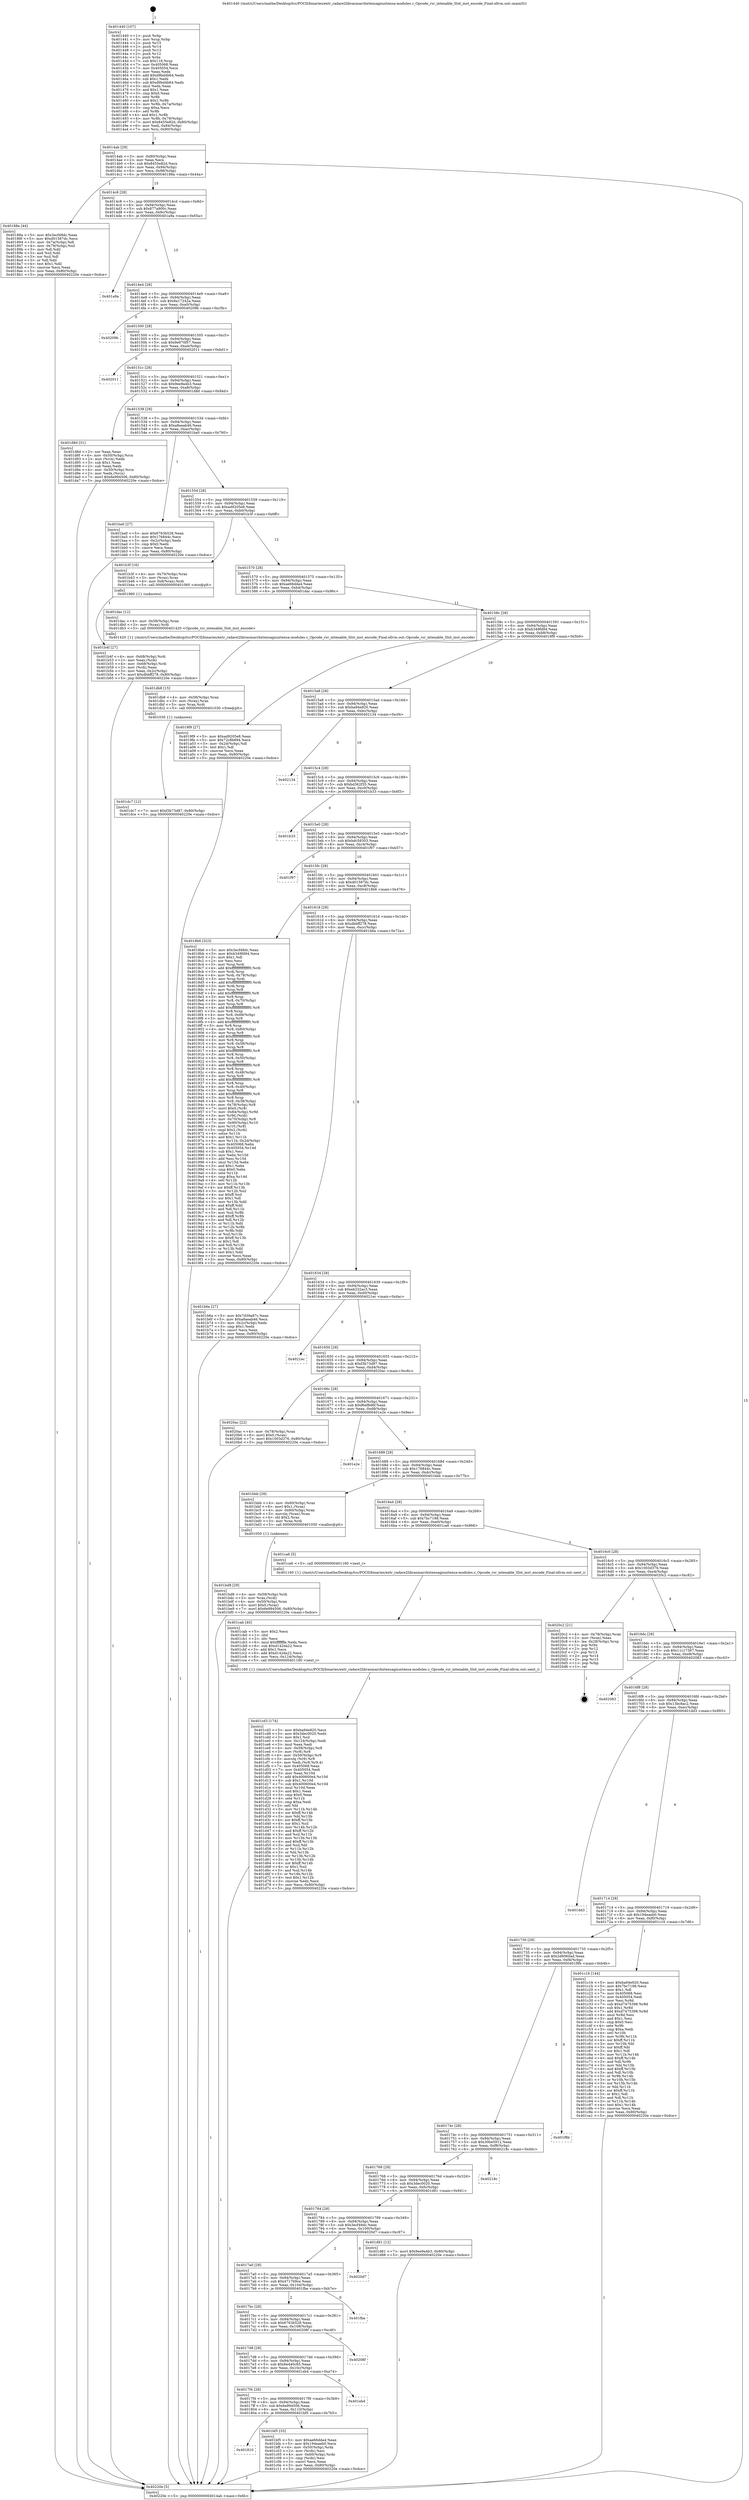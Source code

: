 digraph "0x401440" {
  label = "0x401440 (/mnt/c/Users/mathe/Desktop/tcc/POCII/binaries/extr_radare2librasmarchxtensagnuxtensa-modules.c_Opcode_rsr_intenable_Slot_inst_encode_Final-ollvm.out::main(0))"
  labelloc = "t"
  node[shape=record]

  Entry [label="",width=0.3,height=0.3,shape=circle,fillcolor=black,style=filled]
  "0x4014ab" [label="{
     0x4014ab [29]\l
     | [instrs]\l
     &nbsp;&nbsp;0x4014ab \<+3\>: mov -0x80(%rbp),%eax\l
     &nbsp;&nbsp;0x4014ae \<+2\>: mov %eax,%ecx\l
     &nbsp;&nbsp;0x4014b0 \<+6\>: sub $0x8455e82d,%ecx\l
     &nbsp;&nbsp;0x4014b6 \<+6\>: mov %eax,-0x94(%rbp)\l
     &nbsp;&nbsp;0x4014bc \<+6\>: mov %ecx,-0x98(%rbp)\l
     &nbsp;&nbsp;0x4014c2 \<+6\>: je 000000000040188a \<main+0x44a\>\l
  }"]
  "0x40188a" [label="{
     0x40188a [44]\l
     | [instrs]\l
     &nbsp;&nbsp;0x40188a \<+5\>: mov $0x3ecf48dc,%eax\l
     &nbsp;&nbsp;0x40188f \<+5\>: mov $0xd01587dc,%ecx\l
     &nbsp;&nbsp;0x401894 \<+3\>: mov -0x7a(%rbp),%dl\l
     &nbsp;&nbsp;0x401897 \<+4\>: mov -0x79(%rbp),%sil\l
     &nbsp;&nbsp;0x40189b \<+3\>: mov %dl,%dil\l
     &nbsp;&nbsp;0x40189e \<+3\>: and %sil,%dil\l
     &nbsp;&nbsp;0x4018a1 \<+3\>: xor %sil,%dl\l
     &nbsp;&nbsp;0x4018a4 \<+3\>: or %dl,%dil\l
     &nbsp;&nbsp;0x4018a7 \<+4\>: test $0x1,%dil\l
     &nbsp;&nbsp;0x4018ab \<+3\>: cmovne %ecx,%eax\l
     &nbsp;&nbsp;0x4018ae \<+3\>: mov %eax,-0x80(%rbp)\l
     &nbsp;&nbsp;0x4018b1 \<+5\>: jmp 000000000040220e \<main+0xdce\>\l
  }"]
  "0x4014c8" [label="{
     0x4014c8 [28]\l
     | [instrs]\l
     &nbsp;&nbsp;0x4014c8 \<+5\>: jmp 00000000004014cd \<main+0x8d\>\l
     &nbsp;&nbsp;0x4014cd \<+6\>: mov -0x94(%rbp),%eax\l
     &nbsp;&nbsp;0x4014d3 \<+5\>: sub $0x877a900c,%eax\l
     &nbsp;&nbsp;0x4014d8 \<+6\>: mov %eax,-0x9c(%rbp)\l
     &nbsp;&nbsp;0x4014de \<+6\>: je 0000000000401a9a \<main+0x65a\>\l
  }"]
  "0x40220e" [label="{
     0x40220e [5]\l
     | [instrs]\l
     &nbsp;&nbsp;0x40220e \<+5\>: jmp 00000000004014ab \<main+0x6b\>\l
  }"]
  "0x401440" [label="{
     0x401440 [107]\l
     | [instrs]\l
     &nbsp;&nbsp;0x401440 \<+1\>: push %rbp\l
     &nbsp;&nbsp;0x401441 \<+3\>: mov %rsp,%rbp\l
     &nbsp;&nbsp;0x401444 \<+2\>: push %r15\l
     &nbsp;&nbsp;0x401446 \<+2\>: push %r14\l
     &nbsp;&nbsp;0x401448 \<+2\>: push %r13\l
     &nbsp;&nbsp;0x40144a \<+2\>: push %r12\l
     &nbsp;&nbsp;0x40144c \<+1\>: push %rbx\l
     &nbsp;&nbsp;0x40144d \<+7\>: sub $0x118,%rsp\l
     &nbsp;&nbsp;0x401454 \<+7\>: mov 0x405068,%eax\l
     &nbsp;&nbsp;0x40145b \<+7\>: mov 0x405054,%ecx\l
     &nbsp;&nbsp;0x401462 \<+2\>: mov %eax,%edx\l
     &nbsp;&nbsp;0x401464 \<+6\>: add $0xd9bd4b64,%edx\l
     &nbsp;&nbsp;0x40146a \<+3\>: sub $0x1,%edx\l
     &nbsp;&nbsp;0x40146d \<+6\>: sub $0xd9bd4b64,%edx\l
     &nbsp;&nbsp;0x401473 \<+3\>: imul %edx,%eax\l
     &nbsp;&nbsp;0x401476 \<+3\>: and $0x1,%eax\l
     &nbsp;&nbsp;0x401479 \<+3\>: cmp $0x0,%eax\l
     &nbsp;&nbsp;0x40147c \<+4\>: sete %r8b\l
     &nbsp;&nbsp;0x401480 \<+4\>: and $0x1,%r8b\l
     &nbsp;&nbsp;0x401484 \<+4\>: mov %r8b,-0x7a(%rbp)\l
     &nbsp;&nbsp;0x401488 \<+3\>: cmp $0xa,%ecx\l
     &nbsp;&nbsp;0x40148b \<+4\>: setl %r8b\l
     &nbsp;&nbsp;0x40148f \<+4\>: and $0x1,%r8b\l
     &nbsp;&nbsp;0x401493 \<+4\>: mov %r8b,-0x79(%rbp)\l
     &nbsp;&nbsp;0x401497 \<+7\>: movl $0x8455e82d,-0x80(%rbp)\l
     &nbsp;&nbsp;0x40149e \<+6\>: mov %edi,-0x84(%rbp)\l
     &nbsp;&nbsp;0x4014a4 \<+7\>: mov %rsi,-0x90(%rbp)\l
  }"]
  Exit [label="",width=0.3,height=0.3,shape=circle,fillcolor=black,style=filled,peripheries=2]
  "0x401a9a" [label="{
     0x401a9a\l
  }", style=dashed]
  "0x4014e4" [label="{
     0x4014e4 [28]\l
     | [instrs]\l
     &nbsp;&nbsp;0x4014e4 \<+5\>: jmp 00000000004014e9 \<main+0xa9\>\l
     &nbsp;&nbsp;0x4014e9 \<+6\>: mov -0x94(%rbp),%eax\l
     &nbsp;&nbsp;0x4014ef \<+5\>: sub $0x8a17242a,%eax\l
     &nbsp;&nbsp;0x4014f4 \<+6\>: mov %eax,-0xa0(%rbp)\l
     &nbsp;&nbsp;0x4014fa \<+6\>: je 000000000040209b \<main+0xc5b\>\l
  }"]
  "0x401dc7" [label="{
     0x401dc7 [12]\l
     | [instrs]\l
     &nbsp;&nbsp;0x401dc7 \<+7\>: movl $0xf3b73d97,-0x80(%rbp)\l
     &nbsp;&nbsp;0x401dce \<+5\>: jmp 000000000040220e \<main+0xdce\>\l
  }"]
  "0x40209b" [label="{
     0x40209b\l
  }", style=dashed]
  "0x401500" [label="{
     0x401500 [28]\l
     | [instrs]\l
     &nbsp;&nbsp;0x401500 \<+5\>: jmp 0000000000401505 \<main+0xc5\>\l
     &nbsp;&nbsp;0x401505 \<+6\>: mov -0x94(%rbp),%eax\l
     &nbsp;&nbsp;0x40150b \<+5\>: sub $0x9e970f57,%eax\l
     &nbsp;&nbsp;0x401510 \<+6\>: mov %eax,-0xa4(%rbp)\l
     &nbsp;&nbsp;0x401516 \<+6\>: je 0000000000402011 \<main+0xbd1\>\l
  }"]
  "0x401db8" [label="{
     0x401db8 [15]\l
     | [instrs]\l
     &nbsp;&nbsp;0x401db8 \<+4\>: mov -0x58(%rbp),%rax\l
     &nbsp;&nbsp;0x401dbc \<+3\>: mov (%rax),%rax\l
     &nbsp;&nbsp;0x401dbf \<+3\>: mov %rax,%rdi\l
     &nbsp;&nbsp;0x401dc2 \<+5\>: call 0000000000401030 \<free@plt\>\l
     | [calls]\l
     &nbsp;&nbsp;0x401030 \{1\} (unknown)\l
  }"]
  "0x402011" [label="{
     0x402011\l
  }", style=dashed]
  "0x40151c" [label="{
     0x40151c [28]\l
     | [instrs]\l
     &nbsp;&nbsp;0x40151c \<+5\>: jmp 0000000000401521 \<main+0xe1\>\l
     &nbsp;&nbsp;0x401521 \<+6\>: mov -0x94(%rbp),%eax\l
     &nbsp;&nbsp;0x401527 \<+5\>: sub $0x9ee9a4b3,%eax\l
     &nbsp;&nbsp;0x40152c \<+6\>: mov %eax,-0xa8(%rbp)\l
     &nbsp;&nbsp;0x401532 \<+6\>: je 0000000000401d8d \<main+0x94d\>\l
  }"]
  "0x401cd3" [label="{
     0x401cd3 [174]\l
     | [instrs]\l
     &nbsp;&nbsp;0x401cd3 \<+5\>: mov $0xba94e920,%ecx\l
     &nbsp;&nbsp;0x401cd8 \<+5\>: mov $0x3dec0020,%edx\l
     &nbsp;&nbsp;0x401cdd \<+3\>: mov $0x1,%sil\l
     &nbsp;&nbsp;0x401ce0 \<+6\>: mov -0x124(%rbp),%edi\l
     &nbsp;&nbsp;0x401ce6 \<+3\>: imul %eax,%edi\l
     &nbsp;&nbsp;0x401ce9 \<+4\>: mov -0x58(%rbp),%r8\l
     &nbsp;&nbsp;0x401ced \<+3\>: mov (%r8),%r8\l
     &nbsp;&nbsp;0x401cf0 \<+4\>: mov -0x50(%rbp),%r9\l
     &nbsp;&nbsp;0x401cf4 \<+3\>: movslq (%r9),%r9\l
     &nbsp;&nbsp;0x401cf7 \<+4\>: mov %edi,(%r8,%r9,4)\l
     &nbsp;&nbsp;0x401cfb \<+7\>: mov 0x405068,%eax\l
     &nbsp;&nbsp;0x401d02 \<+7\>: mov 0x405054,%edi\l
     &nbsp;&nbsp;0x401d09 \<+3\>: mov %eax,%r10d\l
     &nbsp;&nbsp;0x401d0c \<+7\>: add $0x400600e4,%r10d\l
     &nbsp;&nbsp;0x401d13 \<+4\>: sub $0x1,%r10d\l
     &nbsp;&nbsp;0x401d17 \<+7\>: sub $0x400600e4,%r10d\l
     &nbsp;&nbsp;0x401d1e \<+4\>: imul %r10d,%eax\l
     &nbsp;&nbsp;0x401d22 \<+3\>: and $0x1,%eax\l
     &nbsp;&nbsp;0x401d25 \<+3\>: cmp $0x0,%eax\l
     &nbsp;&nbsp;0x401d28 \<+4\>: sete %r11b\l
     &nbsp;&nbsp;0x401d2c \<+3\>: cmp $0xa,%edi\l
     &nbsp;&nbsp;0x401d2f \<+3\>: setl %bl\l
     &nbsp;&nbsp;0x401d32 \<+3\>: mov %r11b,%r14b\l
     &nbsp;&nbsp;0x401d35 \<+4\>: xor $0xff,%r14b\l
     &nbsp;&nbsp;0x401d39 \<+3\>: mov %bl,%r15b\l
     &nbsp;&nbsp;0x401d3c \<+4\>: xor $0xff,%r15b\l
     &nbsp;&nbsp;0x401d40 \<+4\>: xor $0x1,%sil\l
     &nbsp;&nbsp;0x401d44 \<+3\>: mov %r14b,%r12b\l
     &nbsp;&nbsp;0x401d47 \<+4\>: and $0xff,%r12b\l
     &nbsp;&nbsp;0x401d4b \<+3\>: and %sil,%r11b\l
     &nbsp;&nbsp;0x401d4e \<+3\>: mov %r15b,%r13b\l
     &nbsp;&nbsp;0x401d51 \<+4\>: and $0xff,%r13b\l
     &nbsp;&nbsp;0x401d55 \<+3\>: and %sil,%bl\l
     &nbsp;&nbsp;0x401d58 \<+3\>: or %r11b,%r12b\l
     &nbsp;&nbsp;0x401d5b \<+3\>: or %bl,%r13b\l
     &nbsp;&nbsp;0x401d5e \<+3\>: xor %r13b,%r12b\l
     &nbsp;&nbsp;0x401d61 \<+3\>: or %r15b,%r14b\l
     &nbsp;&nbsp;0x401d64 \<+4\>: xor $0xff,%r14b\l
     &nbsp;&nbsp;0x401d68 \<+4\>: or $0x1,%sil\l
     &nbsp;&nbsp;0x401d6c \<+3\>: and %sil,%r14b\l
     &nbsp;&nbsp;0x401d6f \<+3\>: or %r14b,%r12b\l
     &nbsp;&nbsp;0x401d72 \<+4\>: test $0x1,%r12b\l
     &nbsp;&nbsp;0x401d76 \<+3\>: cmovne %edx,%ecx\l
     &nbsp;&nbsp;0x401d79 \<+3\>: mov %ecx,-0x80(%rbp)\l
     &nbsp;&nbsp;0x401d7c \<+5\>: jmp 000000000040220e \<main+0xdce\>\l
  }"]
  "0x401d8d" [label="{
     0x401d8d [31]\l
     | [instrs]\l
     &nbsp;&nbsp;0x401d8d \<+2\>: xor %eax,%eax\l
     &nbsp;&nbsp;0x401d8f \<+4\>: mov -0x50(%rbp),%rcx\l
     &nbsp;&nbsp;0x401d93 \<+2\>: mov (%rcx),%edx\l
     &nbsp;&nbsp;0x401d95 \<+3\>: sub $0x1,%eax\l
     &nbsp;&nbsp;0x401d98 \<+2\>: sub %eax,%edx\l
     &nbsp;&nbsp;0x401d9a \<+4\>: mov -0x50(%rbp),%rcx\l
     &nbsp;&nbsp;0x401d9e \<+2\>: mov %edx,(%rcx)\l
     &nbsp;&nbsp;0x401da0 \<+7\>: movl $0x6e994506,-0x80(%rbp)\l
     &nbsp;&nbsp;0x401da7 \<+5\>: jmp 000000000040220e \<main+0xdce\>\l
  }"]
  "0x401538" [label="{
     0x401538 [28]\l
     | [instrs]\l
     &nbsp;&nbsp;0x401538 \<+5\>: jmp 000000000040153d \<main+0xfd\>\l
     &nbsp;&nbsp;0x40153d \<+6\>: mov -0x94(%rbp),%eax\l
     &nbsp;&nbsp;0x401543 \<+5\>: sub $0xa8aeab46,%eax\l
     &nbsp;&nbsp;0x401548 \<+6\>: mov %eax,-0xac(%rbp)\l
     &nbsp;&nbsp;0x40154e \<+6\>: je 0000000000401ba0 \<main+0x760\>\l
  }"]
  "0x401cab" [label="{
     0x401cab [40]\l
     | [instrs]\l
     &nbsp;&nbsp;0x401cab \<+5\>: mov $0x2,%ecx\l
     &nbsp;&nbsp;0x401cb0 \<+1\>: cltd\l
     &nbsp;&nbsp;0x401cb1 \<+2\>: idiv %ecx\l
     &nbsp;&nbsp;0x401cb3 \<+6\>: imul $0xfffffffe,%edx,%ecx\l
     &nbsp;&nbsp;0x401cb9 \<+6\>: sub $0xd142da22,%ecx\l
     &nbsp;&nbsp;0x401cbf \<+3\>: add $0x1,%ecx\l
     &nbsp;&nbsp;0x401cc2 \<+6\>: add $0xd142da22,%ecx\l
     &nbsp;&nbsp;0x401cc8 \<+6\>: mov %ecx,-0x124(%rbp)\l
     &nbsp;&nbsp;0x401cce \<+5\>: call 0000000000401160 \<next_i\>\l
     | [calls]\l
     &nbsp;&nbsp;0x401160 \{1\} (/mnt/c/Users/mathe/Desktop/tcc/POCII/binaries/extr_radare2librasmarchxtensagnuxtensa-modules.c_Opcode_rsr_intenable_Slot_inst_encode_Final-ollvm.out::next_i)\l
  }"]
  "0x401ba0" [label="{
     0x401ba0 [27]\l
     | [instrs]\l
     &nbsp;&nbsp;0x401ba0 \<+5\>: mov $0x6763b528,%eax\l
     &nbsp;&nbsp;0x401ba5 \<+5\>: mov $0x176844c,%ecx\l
     &nbsp;&nbsp;0x401baa \<+3\>: mov -0x2c(%rbp),%edx\l
     &nbsp;&nbsp;0x401bad \<+3\>: cmp $0x0,%edx\l
     &nbsp;&nbsp;0x401bb0 \<+3\>: cmove %ecx,%eax\l
     &nbsp;&nbsp;0x401bb3 \<+3\>: mov %eax,-0x80(%rbp)\l
     &nbsp;&nbsp;0x401bb6 \<+5\>: jmp 000000000040220e \<main+0xdce\>\l
  }"]
  "0x401554" [label="{
     0x401554 [28]\l
     | [instrs]\l
     &nbsp;&nbsp;0x401554 \<+5\>: jmp 0000000000401559 \<main+0x119\>\l
     &nbsp;&nbsp;0x401559 \<+6\>: mov -0x94(%rbp),%eax\l
     &nbsp;&nbsp;0x40155f \<+5\>: sub $0xad9205e8,%eax\l
     &nbsp;&nbsp;0x401564 \<+6\>: mov %eax,-0xb0(%rbp)\l
     &nbsp;&nbsp;0x40156a \<+6\>: je 0000000000401b3f \<main+0x6ff\>\l
  }"]
  "0x401810" [label="{
     0x401810\l
  }", style=dashed]
  "0x401b3f" [label="{
     0x401b3f [16]\l
     | [instrs]\l
     &nbsp;&nbsp;0x401b3f \<+4\>: mov -0x70(%rbp),%rax\l
     &nbsp;&nbsp;0x401b43 \<+3\>: mov (%rax),%rax\l
     &nbsp;&nbsp;0x401b46 \<+4\>: mov 0x8(%rax),%rdi\l
     &nbsp;&nbsp;0x401b4a \<+5\>: call 0000000000401060 \<atoi@plt\>\l
     | [calls]\l
     &nbsp;&nbsp;0x401060 \{1\} (unknown)\l
  }"]
  "0x401570" [label="{
     0x401570 [28]\l
     | [instrs]\l
     &nbsp;&nbsp;0x401570 \<+5\>: jmp 0000000000401575 \<main+0x135\>\l
     &nbsp;&nbsp;0x401575 \<+6\>: mov -0x94(%rbp),%eax\l
     &nbsp;&nbsp;0x40157b \<+5\>: sub $0xae66dda4,%eax\l
     &nbsp;&nbsp;0x401580 \<+6\>: mov %eax,-0xb4(%rbp)\l
     &nbsp;&nbsp;0x401586 \<+6\>: je 0000000000401dac \<main+0x96c\>\l
  }"]
  "0x401bf5" [label="{
     0x401bf5 [33]\l
     | [instrs]\l
     &nbsp;&nbsp;0x401bf5 \<+5\>: mov $0xae66dda4,%eax\l
     &nbsp;&nbsp;0x401bfa \<+5\>: mov $0x194eaeb0,%ecx\l
     &nbsp;&nbsp;0x401bff \<+4\>: mov -0x50(%rbp),%rdx\l
     &nbsp;&nbsp;0x401c03 \<+2\>: mov (%rdx),%esi\l
     &nbsp;&nbsp;0x401c05 \<+4\>: mov -0x60(%rbp),%rdx\l
     &nbsp;&nbsp;0x401c09 \<+2\>: cmp (%rdx),%esi\l
     &nbsp;&nbsp;0x401c0b \<+3\>: cmovl %ecx,%eax\l
     &nbsp;&nbsp;0x401c0e \<+3\>: mov %eax,-0x80(%rbp)\l
     &nbsp;&nbsp;0x401c11 \<+5\>: jmp 000000000040220e \<main+0xdce\>\l
  }"]
  "0x401dac" [label="{
     0x401dac [12]\l
     | [instrs]\l
     &nbsp;&nbsp;0x401dac \<+4\>: mov -0x58(%rbp),%rax\l
     &nbsp;&nbsp;0x401db0 \<+3\>: mov (%rax),%rdi\l
     &nbsp;&nbsp;0x401db3 \<+5\>: call 0000000000401420 \<Opcode_rsr_intenable_Slot_inst_encode\>\l
     | [calls]\l
     &nbsp;&nbsp;0x401420 \{1\} (/mnt/c/Users/mathe/Desktop/tcc/POCII/binaries/extr_radare2librasmarchxtensagnuxtensa-modules.c_Opcode_rsr_intenable_Slot_inst_encode_Final-ollvm.out::Opcode_rsr_intenable_Slot_inst_encode)\l
  }"]
  "0x40158c" [label="{
     0x40158c [28]\l
     | [instrs]\l
     &nbsp;&nbsp;0x40158c \<+5\>: jmp 0000000000401591 \<main+0x151\>\l
     &nbsp;&nbsp;0x401591 \<+6\>: mov -0x94(%rbp),%eax\l
     &nbsp;&nbsp;0x401597 \<+5\>: sub $0xb349fd94,%eax\l
     &nbsp;&nbsp;0x40159c \<+6\>: mov %eax,-0xb8(%rbp)\l
     &nbsp;&nbsp;0x4015a2 \<+6\>: je 00000000004019f9 \<main+0x5b9\>\l
  }"]
  "0x4017f4" [label="{
     0x4017f4 [28]\l
     | [instrs]\l
     &nbsp;&nbsp;0x4017f4 \<+5\>: jmp 00000000004017f9 \<main+0x3b9\>\l
     &nbsp;&nbsp;0x4017f9 \<+6\>: mov -0x94(%rbp),%eax\l
     &nbsp;&nbsp;0x4017ff \<+5\>: sub $0x6e994506,%eax\l
     &nbsp;&nbsp;0x401804 \<+6\>: mov %eax,-0x110(%rbp)\l
     &nbsp;&nbsp;0x40180a \<+6\>: je 0000000000401bf5 \<main+0x7b5\>\l
  }"]
  "0x4019f9" [label="{
     0x4019f9 [27]\l
     | [instrs]\l
     &nbsp;&nbsp;0x4019f9 \<+5\>: mov $0xad9205e8,%eax\l
     &nbsp;&nbsp;0x4019fe \<+5\>: mov $0x72c8b894,%ecx\l
     &nbsp;&nbsp;0x401a03 \<+3\>: mov -0x2d(%rbp),%dl\l
     &nbsp;&nbsp;0x401a06 \<+3\>: test $0x1,%dl\l
     &nbsp;&nbsp;0x401a09 \<+3\>: cmovne %ecx,%eax\l
     &nbsp;&nbsp;0x401a0c \<+3\>: mov %eax,-0x80(%rbp)\l
     &nbsp;&nbsp;0x401a0f \<+5\>: jmp 000000000040220e \<main+0xdce\>\l
  }"]
  "0x4015a8" [label="{
     0x4015a8 [28]\l
     | [instrs]\l
     &nbsp;&nbsp;0x4015a8 \<+5\>: jmp 00000000004015ad \<main+0x16d\>\l
     &nbsp;&nbsp;0x4015ad \<+6\>: mov -0x94(%rbp),%eax\l
     &nbsp;&nbsp;0x4015b3 \<+5\>: sub $0xba94e920,%eax\l
     &nbsp;&nbsp;0x4015b8 \<+6\>: mov %eax,-0xbc(%rbp)\l
     &nbsp;&nbsp;0x4015be \<+6\>: je 0000000000402134 \<main+0xcf4\>\l
  }"]
  "0x401eb4" [label="{
     0x401eb4\l
  }", style=dashed]
  "0x402134" [label="{
     0x402134\l
  }", style=dashed]
  "0x4015c4" [label="{
     0x4015c4 [28]\l
     | [instrs]\l
     &nbsp;&nbsp;0x4015c4 \<+5\>: jmp 00000000004015c9 \<main+0x189\>\l
     &nbsp;&nbsp;0x4015c9 \<+6\>: mov -0x94(%rbp),%eax\l
     &nbsp;&nbsp;0x4015cf \<+5\>: sub $0xbd362f35,%eax\l
     &nbsp;&nbsp;0x4015d4 \<+6\>: mov %eax,-0xc0(%rbp)\l
     &nbsp;&nbsp;0x4015da \<+6\>: je 0000000000401b33 \<main+0x6f3\>\l
  }"]
  "0x4017d8" [label="{
     0x4017d8 [28]\l
     | [instrs]\l
     &nbsp;&nbsp;0x4017d8 \<+5\>: jmp 00000000004017dd \<main+0x39d\>\l
     &nbsp;&nbsp;0x4017dd \<+6\>: mov -0x94(%rbp),%eax\l
     &nbsp;&nbsp;0x4017e3 \<+5\>: sub $0x6e440c65,%eax\l
     &nbsp;&nbsp;0x4017e8 \<+6\>: mov %eax,-0x10c(%rbp)\l
     &nbsp;&nbsp;0x4017ee \<+6\>: je 0000000000401eb4 \<main+0xa74\>\l
  }"]
  "0x401b33" [label="{
     0x401b33\l
  }", style=dashed]
  "0x4015e0" [label="{
     0x4015e0 [28]\l
     | [instrs]\l
     &nbsp;&nbsp;0x4015e0 \<+5\>: jmp 00000000004015e5 \<main+0x1a5\>\l
     &nbsp;&nbsp;0x4015e5 \<+6\>: mov -0x94(%rbp),%eax\l
     &nbsp;&nbsp;0x4015eb \<+5\>: sub $0xbdc58303,%eax\l
     &nbsp;&nbsp;0x4015f0 \<+6\>: mov %eax,-0xc4(%rbp)\l
     &nbsp;&nbsp;0x4015f6 \<+6\>: je 0000000000401f97 \<main+0xb57\>\l
  }"]
  "0x40208f" [label="{
     0x40208f\l
  }", style=dashed]
  "0x401f97" [label="{
     0x401f97\l
  }", style=dashed]
  "0x4015fc" [label="{
     0x4015fc [28]\l
     | [instrs]\l
     &nbsp;&nbsp;0x4015fc \<+5\>: jmp 0000000000401601 \<main+0x1c1\>\l
     &nbsp;&nbsp;0x401601 \<+6\>: mov -0x94(%rbp),%eax\l
     &nbsp;&nbsp;0x401607 \<+5\>: sub $0xd01587dc,%eax\l
     &nbsp;&nbsp;0x40160c \<+6\>: mov %eax,-0xc8(%rbp)\l
     &nbsp;&nbsp;0x401612 \<+6\>: je 00000000004018b6 \<main+0x476\>\l
  }"]
  "0x4017bc" [label="{
     0x4017bc [28]\l
     | [instrs]\l
     &nbsp;&nbsp;0x4017bc \<+5\>: jmp 00000000004017c1 \<main+0x381\>\l
     &nbsp;&nbsp;0x4017c1 \<+6\>: mov -0x94(%rbp),%eax\l
     &nbsp;&nbsp;0x4017c7 \<+5\>: sub $0x6763b528,%eax\l
     &nbsp;&nbsp;0x4017cc \<+6\>: mov %eax,-0x108(%rbp)\l
     &nbsp;&nbsp;0x4017d2 \<+6\>: je 000000000040208f \<main+0xc4f\>\l
  }"]
  "0x4018b6" [label="{
     0x4018b6 [323]\l
     | [instrs]\l
     &nbsp;&nbsp;0x4018b6 \<+5\>: mov $0x3ecf48dc,%eax\l
     &nbsp;&nbsp;0x4018bb \<+5\>: mov $0xb349fd94,%ecx\l
     &nbsp;&nbsp;0x4018c0 \<+2\>: mov $0x1,%dl\l
     &nbsp;&nbsp;0x4018c2 \<+2\>: xor %esi,%esi\l
     &nbsp;&nbsp;0x4018c4 \<+3\>: mov %rsp,%rdi\l
     &nbsp;&nbsp;0x4018c7 \<+4\>: add $0xfffffffffffffff0,%rdi\l
     &nbsp;&nbsp;0x4018cb \<+3\>: mov %rdi,%rsp\l
     &nbsp;&nbsp;0x4018ce \<+4\>: mov %rdi,-0x78(%rbp)\l
     &nbsp;&nbsp;0x4018d2 \<+3\>: mov %rsp,%rdi\l
     &nbsp;&nbsp;0x4018d5 \<+4\>: add $0xfffffffffffffff0,%rdi\l
     &nbsp;&nbsp;0x4018d9 \<+3\>: mov %rdi,%rsp\l
     &nbsp;&nbsp;0x4018dc \<+3\>: mov %rsp,%r8\l
     &nbsp;&nbsp;0x4018df \<+4\>: add $0xfffffffffffffff0,%r8\l
     &nbsp;&nbsp;0x4018e3 \<+3\>: mov %r8,%rsp\l
     &nbsp;&nbsp;0x4018e6 \<+4\>: mov %r8,-0x70(%rbp)\l
     &nbsp;&nbsp;0x4018ea \<+3\>: mov %rsp,%r8\l
     &nbsp;&nbsp;0x4018ed \<+4\>: add $0xfffffffffffffff0,%r8\l
     &nbsp;&nbsp;0x4018f1 \<+3\>: mov %r8,%rsp\l
     &nbsp;&nbsp;0x4018f4 \<+4\>: mov %r8,-0x68(%rbp)\l
     &nbsp;&nbsp;0x4018f8 \<+3\>: mov %rsp,%r8\l
     &nbsp;&nbsp;0x4018fb \<+4\>: add $0xfffffffffffffff0,%r8\l
     &nbsp;&nbsp;0x4018ff \<+3\>: mov %r8,%rsp\l
     &nbsp;&nbsp;0x401902 \<+4\>: mov %r8,-0x60(%rbp)\l
     &nbsp;&nbsp;0x401906 \<+3\>: mov %rsp,%r8\l
     &nbsp;&nbsp;0x401909 \<+4\>: add $0xfffffffffffffff0,%r8\l
     &nbsp;&nbsp;0x40190d \<+3\>: mov %r8,%rsp\l
     &nbsp;&nbsp;0x401910 \<+4\>: mov %r8,-0x58(%rbp)\l
     &nbsp;&nbsp;0x401914 \<+3\>: mov %rsp,%r8\l
     &nbsp;&nbsp;0x401917 \<+4\>: add $0xfffffffffffffff0,%r8\l
     &nbsp;&nbsp;0x40191b \<+3\>: mov %r8,%rsp\l
     &nbsp;&nbsp;0x40191e \<+4\>: mov %r8,-0x50(%rbp)\l
     &nbsp;&nbsp;0x401922 \<+3\>: mov %rsp,%r8\l
     &nbsp;&nbsp;0x401925 \<+4\>: add $0xfffffffffffffff0,%r8\l
     &nbsp;&nbsp;0x401929 \<+3\>: mov %r8,%rsp\l
     &nbsp;&nbsp;0x40192c \<+4\>: mov %r8,-0x48(%rbp)\l
     &nbsp;&nbsp;0x401930 \<+3\>: mov %rsp,%r8\l
     &nbsp;&nbsp;0x401933 \<+4\>: add $0xfffffffffffffff0,%r8\l
     &nbsp;&nbsp;0x401937 \<+3\>: mov %r8,%rsp\l
     &nbsp;&nbsp;0x40193a \<+4\>: mov %r8,-0x40(%rbp)\l
     &nbsp;&nbsp;0x40193e \<+3\>: mov %rsp,%r8\l
     &nbsp;&nbsp;0x401941 \<+4\>: add $0xfffffffffffffff0,%r8\l
     &nbsp;&nbsp;0x401945 \<+3\>: mov %r8,%rsp\l
     &nbsp;&nbsp;0x401948 \<+4\>: mov %r8,-0x38(%rbp)\l
     &nbsp;&nbsp;0x40194c \<+4\>: mov -0x78(%rbp),%r8\l
     &nbsp;&nbsp;0x401950 \<+7\>: movl $0x0,(%r8)\l
     &nbsp;&nbsp;0x401957 \<+7\>: mov -0x84(%rbp),%r9d\l
     &nbsp;&nbsp;0x40195e \<+3\>: mov %r9d,(%rdi)\l
     &nbsp;&nbsp;0x401961 \<+4\>: mov -0x70(%rbp),%r8\l
     &nbsp;&nbsp;0x401965 \<+7\>: mov -0x90(%rbp),%r10\l
     &nbsp;&nbsp;0x40196c \<+3\>: mov %r10,(%r8)\l
     &nbsp;&nbsp;0x40196f \<+3\>: cmpl $0x2,(%rdi)\l
     &nbsp;&nbsp;0x401972 \<+4\>: setne %r11b\l
     &nbsp;&nbsp;0x401976 \<+4\>: and $0x1,%r11b\l
     &nbsp;&nbsp;0x40197a \<+4\>: mov %r11b,-0x2d(%rbp)\l
     &nbsp;&nbsp;0x40197e \<+7\>: mov 0x405068,%ebx\l
     &nbsp;&nbsp;0x401985 \<+8\>: mov 0x405054,%r14d\l
     &nbsp;&nbsp;0x40198d \<+3\>: sub $0x1,%esi\l
     &nbsp;&nbsp;0x401990 \<+3\>: mov %ebx,%r15d\l
     &nbsp;&nbsp;0x401993 \<+3\>: add %esi,%r15d\l
     &nbsp;&nbsp;0x401996 \<+4\>: imul %r15d,%ebx\l
     &nbsp;&nbsp;0x40199a \<+3\>: and $0x1,%ebx\l
     &nbsp;&nbsp;0x40199d \<+3\>: cmp $0x0,%ebx\l
     &nbsp;&nbsp;0x4019a0 \<+4\>: sete %r11b\l
     &nbsp;&nbsp;0x4019a4 \<+4\>: cmp $0xa,%r14d\l
     &nbsp;&nbsp;0x4019a8 \<+4\>: setl %r12b\l
     &nbsp;&nbsp;0x4019ac \<+3\>: mov %r11b,%r13b\l
     &nbsp;&nbsp;0x4019af \<+4\>: xor $0xff,%r13b\l
     &nbsp;&nbsp;0x4019b3 \<+3\>: mov %r12b,%sil\l
     &nbsp;&nbsp;0x4019b6 \<+4\>: xor $0xff,%sil\l
     &nbsp;&nbsp;0x4019ba \<+3\>: xor $0x1,%dl\l
     &nbsp;&nbsp;0x4019bd \<+3\>: mov %r13b,%dil\l
     &nbsp;&nbsp;0x4019c0 \<+4\>: and $0xff,%dil\l
     &nbsp;&nbsp;0x4019c4 \<+3\>: and %dl,%r11b\l
     &nbsp;&nbsp;0x4019c7 \<+3\>: mov %sil,%r8b\l
     &nbsp;&nbsp;0x4019ca \<+4\>: and $0xff,%r8b\l
     &nbsp;&nbsp;0x4019ce \<+3\>: and %dl,%r12b\l
     &nbsp;&nbsp;0x4019d1 \<+3\>: or %r11b,%dil\l
     &nbsp;&nbsp;0x4019d4 \<+3\>: or %r12b,%r8b\l
     &nbsp;&nbsp;0x4019d7 \<+3\>: xor %r8b,%dil\l
     &nbsp;&nbsp;0x4019da \<+3\>: or %sil,%r13b\l
     &nbsp;&nbsp;0x4019dd \<+4\>: xor $0xff,%r13b\l
     &nbsp;&nbsp;0x4019e1 \<+3\>: or $0x1,%dl\l
     &nbsp;&nbsp;0x4019e4 \<+3\>: and %dl,%r13b\l
     &nbsp;&nbsp;0x4019e7 \<+3\>: or %r13b,%dil\l
     &nbsp;&nbsp;0x4019ea \<+4\>: test $0x1,%dil\l
     &nbsp;&nbsp;0x4019ee \<+3\>: cmovne %ecx,%eax\l
     &nbsp;&nbsp;0x4019f1 \<+3\>: mov %eax,-0x80(%rbp)\l
     &nbsp;&nbsp;0x4019f4 \<+5\>: jmp 000000000040220e \<main+0xdce\>\l
  }"]
  "0x401618" [label="{
     0x401618 [28]\l
     | [instrs]\l
     &nbsp;&nbsp;0x401618 \<+5\>: jmp 000000000040161d \<main+0x1dd\>\l
     &nbsp;&nbsp;0x40161d \<+6\>: mov -0x94(%rbp),%eax\l
     &nbsp;&nbsp;0x401623 \<+5\>: sub $0xdbbff278,%eax\l
     &nbsp;&nbsp;0x401628 \<+6\>: mov %eax,-0xcc(%rbp)\l
     &nbsp;&nbsp;0x40162e \<+6\>: je 0000000000401b6a \<main+0x72a\>\l
  }"]
  "0x401fbe" [label="{
     0x401fbe\l
  }", style=dashed]
  "0x401b4f" [label="{
     0x401b4f [27]\l
     | [instrs]\l
     &nbsp;&nbsp;0x401b4f \<+4\>: mov -0x68(%rbp),%rdi\l
     &nbsp;&nbsp;0x401b53 \<+2\>: mov %eax,(%rdi)\l
     &nbsp;&nbsp;0x401b55 \<+4\>: mov -0x68(%rbp),%rdi\l
     &nbsp;&nbsp;0x401b59 \<+2\>: mov (%rdi),%eax\l
     &nbsp;&nbsp;0x401b5b \<+3\>: mov %eax,-0x2c(%rbp)\l
     &nbsp;&nbsp;0x401b5e \<+7\>: movl $0xdbbff278,-0x80(%rbp)\l
     &nbsp;&nbsp;0x401b65 \<+5\>: jmp 000000000040220e \<main+0xdce\>\l
  }"]
  "0x4017a0" [label="{
     0x4017a0 [28]\l
     | [instrs]\l
     &nbsp;&nbsp;0x4017a0 \<+5\>: jmp 00000000004017a5 \<main+0x365\>\l
     &nbsp;&nbsp;0x4017a5 \<+6\>: mov -0x94(%rbp),%eax\l
     &nbsp;&nbsp;0x4017ab \<+5\>: sub $0x4717b9ce,%eax\l
     &nbsp;&nbsp;0x4017b0 \<+6\>: mov %eax,-0x104(%rbp)\l
     &nbsp;&nbsp;0x4017b6 \<+6\>: je 0000000000401fbe \<main+0xb7e\>\l
  }"]
  "0x401b6a" [label="{
     0x401b6a [27]\l
     | [instrs]\l
     &nbsp;&nbsp;0x401b6a \<+5\>: mov $0x7d39a87c,%eax\l
     &nbsp;&nbsp;0x401b6f \<+5\>: mov $0xa8aeab46,%ecx\l
     &nbsp;&nbsp;0x401b74 \<+3\>: mov -0x2c(%rbp),%edx\l
     &nbsp;&nbsp;0x401b77 \<+3\>: cmp $0x1,%edx\l
     &nbsp;&nbsp;0x401b7a \<+3\>: cmovl %ecx,%eax\l
     &nbsp;&nbsp;0x401b7d \<+3\>: mov %eax,-0x80(%rbp)\l
     &nbsp;&nbsp;0x401b80 \<+5\>: jmp 000000000040220e \<main+0xdce\>\l
  }"]
  "0x401634" [label="{
     0x401634 [28]\l
     | [instrs]\l
     &nbsp;&nbsp;0x401634 \<+5\>: jmp 0000000000401639 \<main+0x1f9\>\l
     &nbsp;&nbsp;0x401639 \<+6\>: mov -0x94(%rbp),%eax\l
     &nbsp;&nbsp;0x40163f \<+5\>: sub $0xeb232ac3,%eax\l
     &nbsp;&nbsp;0x401644 \<+6\>: mov %eax,-0xd0(%rbp)\l
     &nbsp;&nbsp;0x40164a \<+6\>: je 00000000004021ec \<main+0xdac\>\l
  }"]
  "0x4020d7" [label="{
     0x4020d7\l
  }", style=dashed]
  "0x4021ec" [label="{
     0x4021ec\l
  }", style=dashed]
  "0x401650" [label="{
     0x401650 [28]\l
     | [instrs]\l
     &nbsp;&nbsp;0x401650 \<+5\>: jmp 0000000000401655 \<main+0x215\>\l
     &nbsp;&nbsp;0x401655 \<+6\>: mov -0x94(%rbp),%eax\l
     &nbsp;&nbsp;0x40165b \<+5\>: sub $0xf3b73d97,%eax\l
     &nbsp;&nbsp;0x401660 \<+6\>: mov %eax,-0xd4(%rbp)\l
     &nbsp;&nbsp;0x401666 \<+6\>: je 00000000004020ac \<main+0xc6c\>\l
  }"]
  "0x401784" [label="{
     0x401784 [28]\l
     | [instrs]\l
     &nbsp;&nbsp;0x401784 \<+5\>: jmp 0000000000401789 \<main+0x349\>\l
     &nbsp;&nbsp;0x401789 \<+6\>: mov -0x94(%rbp),%eax\l
     &nbsp;&nbsp;0x40178f \<+5\>: sub $0x3ecf48dc,%eax\l
     &nbsp;&nbsp;0x401794 \<+6\>: mov %eax,-0x100(%rbp)\l
     &nbsp;&nbsp;0x40179a \<+6\>: je 00000000004020d7 \<main+0xc97\>\l
  }"]
  "0x4020ac" [label="{
     0x4020ac [22]\l
     | [instrs]\l
     &nbsp;&nbsp;0x4020ac \<+4\>: mov -0x78(%rbp),%rax\l
     &nbsp;&nbsp;0x4020b0 \<+6\>: movl $0x0,(%rax)\l
     &nbsp;&nbsp;0x4020b6 \<+7\>: movl $0x1003d376,-0x80(%rbp)\l
     &nbsp;&nbsp;0x4020bd \<+5\>: jmp 000000000040220e \<main+0xdce\>\l
  }"]
  "0x40166c" [label="{
     0x40166c [28]\l
     | [instrs]\l
     &nbsp;&nbsp;0x40166c \<+5\>: jmp 0000000000401671 \<main+0x231\>\l
     &nbsp;&nbsp;0x401671 \<+6\>: mov -0x94(%rbp),%eax\l
     &nbsp;&nbsp;0x401677 \<+5\>: sub $0xf6ef8d6f,%eax\l
     &nbsp;&nbsp;0x40167c \<+6\>: mov %eax,-0xd8(%rbp)\l
     &nbsp;&nbsp;0x401682 \<+6\>: je 0000000000401e2e \<main+0x9ee\>\l
  }"]
  "0x401d81" [label="{
     0x401d81 [12]\l
     | [instrs]\l
     &nbsp;&nbsp;0x401d81 \<+7\>: movl $0x9ee9a4b3,-0x80(%rbp)\l
     &nbsp;&nbsp;0x401d88 \<+5\>: jmp 000000000040220e \<main+0xdce\>\l
  }"]
  "0x401e2e" [label="{
     0x401e2e\l
  }", style=dashed]
  "0x401688" [label="{
     0x401688 [28]\l
     | [instrs]\l
     &nbsp;&nbsp;0x401688 \<+5\>: jmp 000000000040168d \<main+0x24d\>\l
     &nbsp;&nbsp;0x40168d \<+6\>: mov -0x94(%rbp),%eax\l
     &nbsp;&nbsp;0x401693 \<+5\>: sub $0x176844c,%eax\l
     &nbsp;&nbsp;0x401698 \<+6\>: mov %eax,-0xdc(%rbp)\l
     &nbsp;&nbsp;0x40169e \<+6\>: je 0000000000401bbb \<main+0x77b\>\l
  }"]
  "0x401768" [label="{
     0x401768 [28]\l
     | [instrs]\l
     &nbsp;&nbsp;0x401768 \<+5\>: jmp 000000000040176d \<main+0x32d\>\l
     &nbsp;&nbsp;0x40176d \<+6\>: mov -0x94(%rbp),%eax\l
     &nbsp;&nbsp;0x401773 \<+5\>: sub $0x3dec0020,%eax\l
     &nbsp;&nbsp;0x401778 \<+6\>: mov %eax,-0xfc(%rbp)\l
     &nbsp;&nbsp;0x40177e \<+6\>: je 0000000000401d81 \<main+0x941\>\l
  }"]
  "0x401bbb" [label="{
     0x401bbb [29]\l
     | [instrs]\l
     &nbsp;&nbsp;0x401bbb \<+4\>: mov -0x60(%rbp),%rax\l
     &nbsp;&nbsp;0x401bbf \<+6\>: movl $0x1,(%rax)\l
     &nbsp;&nbsp;0x401bc5 \<+4\>: mov -0x60(%rbp),%rax\l
     &nbsp;&nbsp;0x401bc9 \<+3\>: movslq (%rax),%rax\l
     &nbsp;&nbsp;0x401bcc \<+4\>: shl $0x2,%rax\l
     &nbsp;&nbsp;0x401bd0 \<+3\>: mov %rax,%rdi\l
     &nbsp;&nbsp;0x401bd3 \<+5\>: call 0000000000401050 \<malloc@plt\>\l
     | [calls]\l
     &nbsp;&nbsp;0x401050 \{1\} (unknown)\l
  }"]
  "0x4016a4" [label="{
     0x4016a4 [28]\l
     | [instrs]\l
     &nbsp;&nbsp;0x4016a4 \<+5\>: jmp 00000000004016a9 \<main+0x269\>\l
     &nbsp;&nbsp;0x4016a9 \<+6\>: mov -0x94(%rbp),%eax\l
     &nbsp;&nbsp;0x4016af \<+5\>: sub $0x7bc7198,%eax\l
     &nbsp;&nbsp;0x4016b4 \<+6\>: mov %eax,-0xe0(%rbp)\l
     &nbsp;&nbsp;0x4016ba \<+6\>: je 0000000000401ca6 \<main+0x866\>\l
  }"]
  "0x401bd8" [label="{
     0x401bd8 [29]\l
     | [instrs]\l
     &nbsp;&nbsp;0x401bd8 \<+4\>: mov -0x58(%rbp),%rdi\l
     &nbsp;&nbsp;0x401bdc \<+3\>: mov %rax,(%rdi)\l
     &nbsp;&nbsp;0x401bdf \<+4\>: mov -0x50(%rbp),%rax\l
     &nbsp;&nbsp;0x401be3 \<+6\>: movl $0x0,(%rax)\l
     &nbsp;&nbsp;0x401be9 \<+7\>: movl $0x6e994506,-0x80(%rbp)\l
     &nbsp;&nbsp;0x401bf0 \<+5\>: jmp 000000000040220e \<main+0xdce\>\l
  }"]
  "0x40218c" [label="{
     0x40218c\l
  }", style=dashed]
  "0x401ca6" [label="{
     0x401ca6 [5]\l
     | [instrs]\l
     &nbsp;&nbsp;0x401ca6 \<+5\>: call 0000000000401160 \<next_i\>\l
     | [calls]\l
     &nbsp;&nbsp;0x401160 \{1\} (/mnt/c/Users/mathe/Desktop/tcc/POCII/binaries/extr_radare2librasmarchxtensagnuxtensa-modules.c_Opcode_rsr_intenable_Slot_inst_encode_Final-ollvm.out::next_i)\l
  }"]
  "0x4016c0" [label="{
     0x4016c0 [28]\l
     | [instrs]\l
     &nbsp;&nbsp;0x4016c0 \<+5\>: jmp 00000000004016c5 \<main+0x285\>\l
     &nbsp;&nbsp;0x4016c5 \<+6\>: mov -0x94(%rbp),%eax\l
     &nbsp;&nbsp;0x4016cb \<+5\>: sub $0x1003d376,%eax\l
     &nbsp;&nbsp;0x4016d0 \<+6\>: mov %eax,-0xe4(%rbp)\l
     &nbsp;&nbsp;0x4016d6 \<+6\>: je 00000000004020c2 \<main+0xc82\>\l
  }"]
  "0x40174c" [label="{
     0x40174c [28]\l
     | [instrs]\l
     &nbsp;&nbsp;0x40174c \<+5\>: jmp 0000000000401751 \<main+0x311\>\l
     &nbsp;&nbsp;0x401751 \<+6\>: mov -0x94(%rbp),%eax\l
     &nbsp;&nbsp;0x401757 \<+5\>: sub $0x30be5912,%eax\l
     &nbsp;&nbsp;0x40175c \<+6\>: mov %eax,-0xf8(%rbp)\l
     &nbsp;&nbsp;0x401762 \<+6\>: je 000000000040218c \<main+0xd4c\>\l
  }"]
  "0x4020c2" [label="{
     0x4020c2 [21]\l
     | [instrs]\l
     &nbsp;&nbsp;0x4020c2 \<+4\>: mov -0x78(%rbp),%rax\l
     &nbsp;&nbsp;0x4020c6 \<+2\>: mov (%rax),%eax\l
     &nbsp;&nbsp;0x4020c8 \<+4\>: lea -0x28(%rbp),%rsp\l
     &nbsp;&nbsp;0x4020cc \<+1\>: pop %rbx\l
     &nbsp;&nbsp;0x4020cd \<+2\>: pop %r12\l
     &nbsp;&nbsp;0x4020cf \<+2\>: pop %r13\l
     &nbsp;&nbsp;0x4020d1 \<+2\>: pop %r14\l
     &nbsp;&nbsp;0x4020d3 \<+2\>: pop %r15\l
     &nbsp;&nbsp;0x4020d5 \<+1\>: pop %rbp\l
     &nbsp;&nbsp;0x4020d6 \<+1\>: ret\l
  }"]
  "0x4016dc" [label="{
     0x4016dc [28]\l
     | [instrs]\l
     &nbsp;&nbsp;0x4016dc \<+5\>: jmp 00000000004016e1 \<main+0x2a1\>\l
     &nbsp;&nbsp;0x4016e1 \<+6\>: mov -0x94(%rbp),%eax\l
     &nbsp;&nbsp;0x4016e7 \<+5\>: sub $0x11c17367,%eax\l
     &nbsp;&nbsp;0x4016ec \<+6\>: mov %eax,-0xe8(%rbp)\l
     &nbsp;&nbsp;0x4016f2 \<+6\>: je 0000000000402083 \<main+0xc43\>\l
  }"]
  "0x401f8b" [label="{
     0x401f8b\l
  }", style=dashed]
  "0x402083" [label="{
     0x402083\l
  }", style=dashed]
  "0x4016f8" [label="{
     0x4016f8 [28]\l
     | [instrs]\l
     &nbsp;&nbsp;0x4016f8 \<+5\>: jmp 00000000004016fd \<main+0x2bd\>\l
     &nbsp;&nbsp;0x4016fd \<+6\>: mov -0x94(%rbp),%eax\l
     &nbsp;&nbsp;0x401703 \<+5\>: sub $0x13bc8ac2,%eax\l
     &nbsp;&nbsp;0x401708 \<+6\>: mov %eax,-0xec(%rbp)\l
     &nbsp;&nbsp;0x40170e \<+6\>: je 0000000000401dd3 \<main+0x993\>\l
  }"]
  "0x401730" [label="{
     0x401730 [28]\l
     | [instrs]\l
     &nbsp;&nbsp;0x401730 \<+5\>: jmp 0000000000401735 \<main+0x2f5\>\l
     &nbsp;&nbsp;0x401735 \<+6\>: mov -0x94(%rbp),%eax\l
     &nbsp;&nbsp;0x40173b \<+5\>: sub $0x2d6060ad,%eax\l
     &nbsp;&nbsp;0x401740 \<+6\>: mov %eax,-0xf4(%rbp)\l
     &nbsp;&nbsp;0x401746 \<+6\>: je 0000000000401f8b \<main+0xb4b\>\l
  }"]
  "0x401dd3" [label="{
     0x401dd3\l
  }", style=dashed]
  "0x401714" [label="{
     0x401714 [28]\l
     | [instrs]\l
     &nbsp;&nbsp;0x401714 \<+5\>: jmp 0000000000401719 \<main+0x2d9\>\l
     &nbsp;&nbsp;0x401719 \<+6\>: mov -0x94(%rbp),%eax\l
     &nbsp;&nbsp;0x40171f \<+5\>: sub $0x194eaeb0,%eax\l
     &nbsp;&nbsp;0x401724 \<+6\>: mov %eax,-0xf0(%rbp)\l
     &nbsp;&nbsp;0x40172a \<+6\>: je 0000000000401c16 \<main+0x7d6\>\l
  }"]
  "0x401c16" [label="{
     0x401c16 [144]\l
     | [instrs]\l
     &nbsp;&nbsp;0x401c16 \<+5\>: mov $0xba94e920,%eax\l
     &nbsp;&nbsp;0x401c1b \<+5\>: mov $0x7bc7198,%ecx\l
     &nbsp;&nbsp;0x401c20 \<+2\>: mov $0x1,%dl\l
     &nbsp;&nbsp;0x401c22 \<+7\>: mov 0x405068,%esi\l
     &nbsp;&nbsp;0x401c29 \<+7\>: mov 0x405054,%edi\l
     &nbsp;&nbsp;0x401c30 \<+3\>: mov %esi,%r8d\l
     &nbsp;&nbsp;0x401c33 \<+7\>: sub $0xd7475398,%r8d\l
     &nbsp;&nbsp;0x401c3a \<+4\>: sub $0x1,%r8d\l
     &nbsp;&nbsp;0x401c3e \<+7\>: add $0xd7475398,%r8d\l
     &nbsp;&nbsp;0x401c45 \<+4\>: imul %r8d,%esi\l
     &nbsp;&nbsp;0x401c49 \<+3\>: and $0x1,%esi\l
     &nbsp;&nbsp;0x401c4c \<+3\>: cmp $0x0,%esi\l
     &nbsp;&nbsp;0x401c4f \<+4\>: sete %r9b\l
     &nbsp;&nbsp;0x401c53 \<+3\>: cmp $0xa,%edi\l
     &nbsp;&nbsp;0x401c56 \<+4\>: setl %r10b\l
     &nbsp;&nbsp;0x401c5a \<+3\>: mov %r9b,%r11b\l
     &nbsp;&nbsp;0x401c5d \<+4\>: xor $0xff,%r11b\l
     &nbsp;&nbsp;0x401c61 \<+3\>: mov %r10b,%bl\l
     &nbsp;&nbsp;0x401c64 \<+3\>: xor $0xff,%bl\l
     &nbsp;&nbsp;0x401c67 \<+3\>: xor $0x1,%dl\l
     &nbsp;&nbsp;0x401c6a \<+3\>: mov %r11b,%r14b\l
     &nbsp;&nbsp;0x401c6d \<+4\>: and $0xff,%r14b\l
     &nbsp;&nbsp;0x401c71 \<+3\>: and %dl,%r9b\l
     &nbsp;&nbsp;0x401c74 \<+3\>: mov %bl,%r15b\l
     &nbsp;&nbsp;0x401c77 \<+4\>: and $0xff,%r15b\l
     &nbsp;&nbsp;0x401c7b \<+3\>: and %dl,%r10b\l
     &nbsp;&nbsp;0x401c7e \<+3\>: or %r9b,%r14b\l
     &nbsp;&nbsp;0x401c81 \<+3\>: or %r10b,%r15b\l
     &nbsp;&nbsp;0x401c84 \<+3\>: xor %r15b,%r14b\l
     &nbsp;&nbsp;0x401c87 \<+3\>: or %bl,%r11b\l
     &nbsp;&nbsp;0x401c8a \<+4\>: xor $0xff,%r11b\l
     &nbsp;&nbsp;0x401c8e \<+3\>: or $0x1,%dl\l
     &nbsp;&nbsp;0x401c91 \<+3\>: and %dl,%r11b\l
     &nbsp;&nbsp;0x401c94 \<+3\>: or %r11b,%r14b\l
     &nbsp;&nbsp;0x401c97 \<+4\>: test $0x1,%r14b\l
     &nbsp;&nbsp;0x401c9b \<+3\>: cmovne %ecx,%eax\l
     &nbsp;&nbsp;0x401c9e \<+3\>: mov %eax,-0x80(%rbp)\l
     &nbsp;&nbsp;0x401ca1 \<+5\>: jmp 000000000040220e \<main+0xdce\>\l
  }"]
  Entry -> "0x401440" [label=" 1"]
  "0x4014ab" -> "0x40188a" [label=" 1"]
  "0x4014ab" -> "0x4014c8" [label=" 15"]
  "0x40188a" -> "0x40220e" [label=" 1"]
  "0x401440" -> "0x4014ab" [label=" 1"]
  "0x40220e" -> "0x4014ab" [label=" 15"]
  "0x4020c2" -> Exit [label=" 1"]
  "0x4014c8" -> "0x401a9a" [label=" 0"]
  "0x4014c8" -> "0x4014e4" [label=" 15"]
  "0x4020ac" -> "0x40220e" [label=" 1"]
  "0x4014e4" -> "0x40209b" [label=" 0"]
  "0x4014e4" -> "0x401500" [label=" 15"]
  "0x401dc7" -> "0x40220e" [label=" 1"]
  "0x401500" -> "0x402011" [label=" 0"]
  "0x401500" -> "0x40151c" [label=" 15"]
  "0x401db8" -> "0x401dc7" [label=" 1"]
  "0x40151c" -> "0x401d8d" [label=" 1"]
  "0x40151c" -> "0x401538" [label=" 14"]
  "0x401dac" -> "0x401db8" [label=" 1"]
  "0x401538" -> "0x401ba0" [label=" 1"]
  "0x401538" -> "0x401554" [label=" 13"]
  "0x401d8d" -> "0x40220e" [label=" 1"]
  "0x401554" -> "0x401b3f" [label=" 1"]
  "0x401554" -> "0x401570" [label=" 12"]
  "0x401d81" -> "0x40220e" [label=" 1"]
  "0x401570" -> "0x401dac" [label=" 1"]
  "0x401570" -> "0x40158c" [label=" 11"]
  "0x401cd3" -> "0x40220e" [label=" 1"]
  "0x40158c" -> "0x4019f9" [label=" 1"]
  "0x40158c" -> "0x4015a8" [label=" 10"]
  "0x401ca6" -> "0x401cab" [label=" 1"]
  "0x4015a8" -> "0x402134" [label=" 0"]
  "0x4015a8" -> "0x4015c4" [label=" 10"]
  "0x401c16" -> "0x40220e" [label=" 1"]
  "0x4015c4" -> "0x401b33" [label=" 0"]
  "0x4015c4" -> "0x4015e0" [label=" 10"]
  "0x4017f4" -> "0x401810" [label=" 0"]
  "0x4015e0" -> "0x401f97" [label=" 0"]
  "0x4015e0" -> "0x4015fc" [label=" 10"]
  "0x4017f4" -> "0x401bf5" [label=" 2"]
  "0x4015fc" -> "0x4018b6" [label=" 1"]
  "0x4015fc" -> "0x401618" [label=" 9"]
  "0x4017d8" -> "0x4017f4" [label=" 2"]
  "0x4018b6" -> "0x40220e" [label=" 1"]
  "0x4019f9" -> "0x40220e" [label=" 1"]
  "0x401b3f" -> "0x401b4f" [label=" 1"]
  "0x401b4f" -> "0x40220e" [label=" 1"]
  "0x4017d8" -> "0x401eb4" [label=" 0"]
  "0x401618" -> "0x401b6a" [label=" 1"]
  "0x401618" -> "0x401634" [label=" 8"]
  "0x401b6a" -> "0x40220e" [label=" 1"]
  "0x401ba0" -> "0x40220e" [label=" 1"]
  "0x4017bc" -> "0x4017d8" [label=" 2"]
  "0x401634" -> "0x4021ec" [label=" 0"]
  "0x401634" -> "0x401650" [label=" 8"]
  "0x4017bc" -> "0x40208f" [label=" 0"]
  "0x401650" -> "0x4020ac" [label=" 1"]
  "0x401650" -> "0x40166c" [label=" 7"]
  "0x4017a0" -> "0x4017bc" [label=" 2"]
  "0x40166c" -> "0x401e2e" [label=" 0"]
  "0x40166c" -> "0x401688" [label=" 7"]
  "0x4017a0" -> "0x401fbe" [label=" 0"]
  "0x401688" -> "0x401bbb" [label=" 1"]
  "0x401688" -> "0x4016a4" [label=" 6"]
  "0x401bbb" -> "0x401bd8" [label=" 1"]
  "0x401bd8" -> "0x40220e" [label=" 1"]
  "0x401784" -> "0x4017a0" [label=" 2"]
  "0x4016a4" -> "0x401ca6" [label=" 1"]
  "0x4016a4" -> "0x4016c0" [label=" 5"]
  "0x401784" -> "0x4020d7" [label=" 0"]
  "0x4016c0" -> "0x4020c2" [label=" 1"]
  "0x4016c0" -> "0x4016dc" [label=" 4"]
  "0x401768" -> "0x401784" [label=" 2"]
  "0x4016dc" -> "0x402083" [label=" 0"]
  "0x4016dc" -> "0x4016f8" [label=" 4"]
  "0x401768" -> "0x401d81" [label=" 1"]
  "0x4016f8" -> "0x401dd3" [label=" 0"]
  "0x4016f8" -> "0x401714" [label=" 4"]
  "0x40174c" -> "0x401768" [label=" 3"]
  "0x401714" -> "0x401c16" [label=" 1"]
  "0x401714" -> "0x401730" [label=" 3"]
  "0x401bf5" -> "0x40220e" [label=" 2"]
  "0x401730" -> "0x401f8b" [label=" 0"]
  "0x401730" -> "0x40174c" [label=" 3"]
  "0x401cab" -> "0x401cd3" [label=" 1"]
  "0x40174c" -> "0x40218c" [label=" 0"]
}
